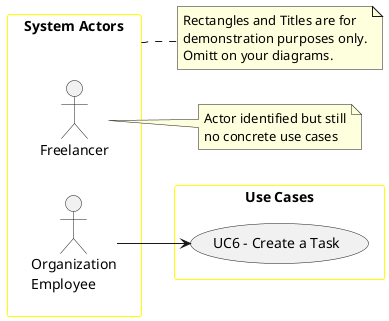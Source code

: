 @startuml
'skinparam monochrome true
skinparam packageStyle rectangle
'skinparam shadowing false

skinparam rectangle{
    BorderColor yellow
}

'title Use Case Diagram Example

left to right direction

rectangle "System Actors" as actors {
    actor Freelancer
    actor "Organization\nEmployee" as Employee
}


note right of Freelancer
    Actor identified but still
    no concrete use cases
end note

rectangle "Use Cases" as usecases{
    usecase "UC6 - Create a Task" as UC6
    Employee --> UC6
}
note right of actors
    Rectangles and Titles are for
    demonstration purposes only.
    Omitt on your diagrams.
end note

@enduml